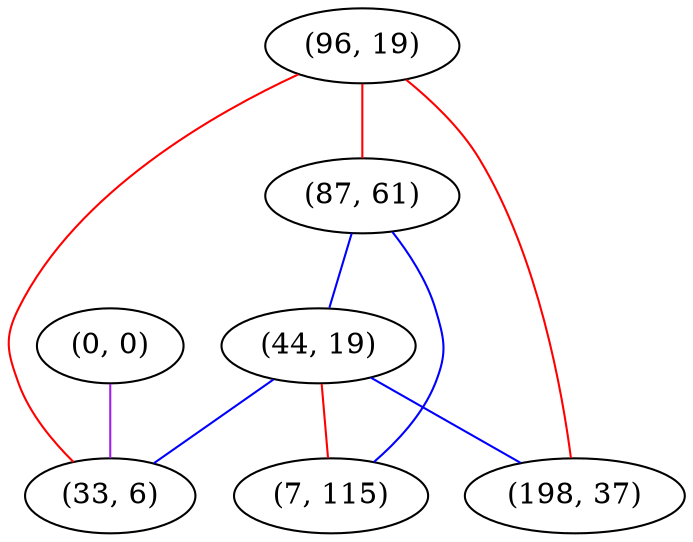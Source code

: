 graph "" {
"(0, 0)";
"(96, 19)";
"(87, 61)";
"(44, 19)";
"(7, 115)";
"(33, 6)";
"(198, 37)";
"(0, 0)" -- "(33, 6)"  [color=purple, key=0, weight=4];
"(96, 19)" -- "(87, 61)"  [color=red, key=0, weight=1];
"(96, 19)" -- "(33, 6)"  [color=red, key=0, weight=1];
"(96, 19)" -- "(198, 37)"  [color=red, key=0, weight=1];
"(87, 61)" -- "(7, 115)"  [color=blue, key=0, weight=3];
"(87, 61)" -- "(44, 19)"  [color=blue, key=0, weight=3];
"(44, 19)" -- "(7, 115)"  [color=red, key=0, weight=1];
"(44, 19)" -- "(33, 6)"  [color=blue, key=0, weight=3];
"(44, 19)" -- "(198, 37)"  [color=blue, key=0, weight=3];
}
